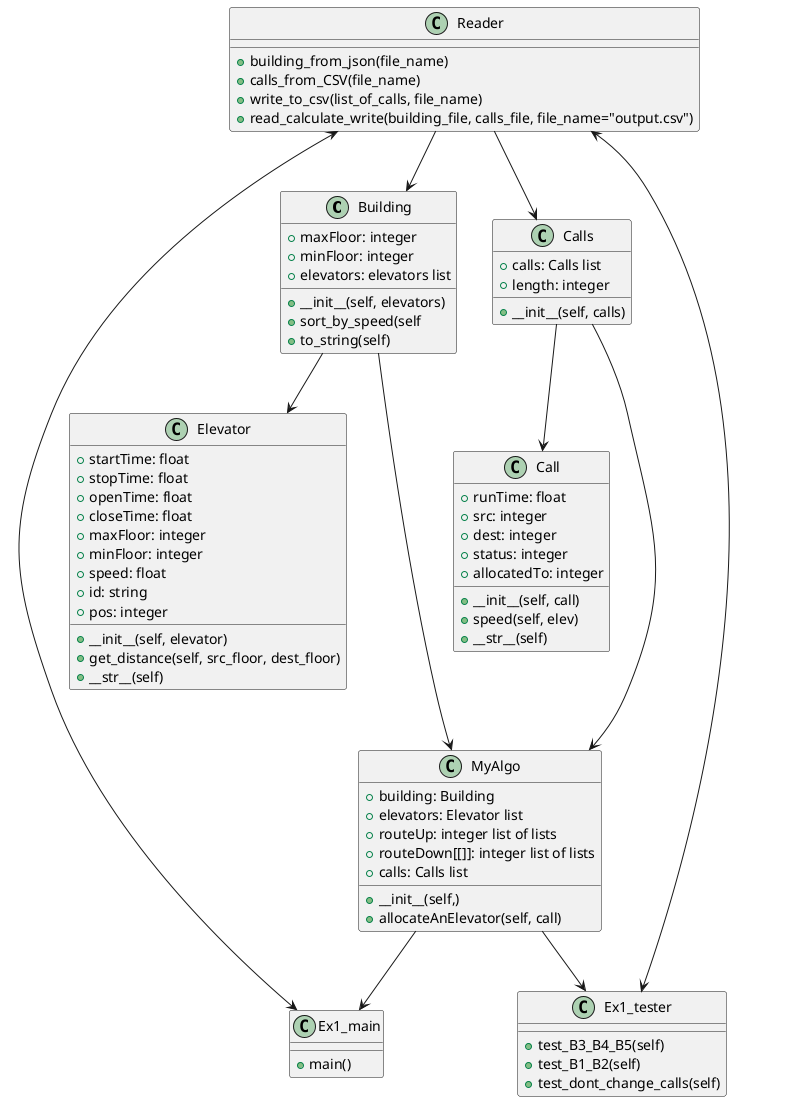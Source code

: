 @startuml
class Building {
+maxFloor: integer
+minFloor: integer
+elevators: elevators list
+__init__(self, elevators)
+sort_by_speed(self
+to_string(self)
}


class Elevator{
+startTime: float
+stopTime: float
+openTime: float
+closeTime: float
+maxFloor: integer
+minFloor: integer
+speed: float
+id: string
+pos: integer
+__init__(self, elevator)
+get_distance(self, src_floor, dest_floor)
+__str__(self)
}


class Call{
+runTime: float
+src: integer
+dest: integer
+status: integer
+allocatedTo: integer
+__init__(self, call)
+speed(self, elev)
+__str__(self)
}


class Calls{
+calls: Calls list
+length: integer
+__init__(self, calls)
}


class Reader{
+building_from_json(file_name)
+calls_from_CSV(file_name)
+write_to_csv(list_of_calls, file_name)
+read_calculate_write(building_file, calls_file, file_name="output.csv")
}


class Ex1_main{
+main()
}


class Ex1_tester{
+test_B3_B4_B5(self)
+test_B1_B2(self)
+test_dont_change_calls(self)
}


class MyAlgo {
+building: Building
+elevators: Elevator list
+routeUp: integer list of lists
+routeDown[[]]: integer list of lists
+calls: Calls list
+__init__(self,)
+allocateAnElevator(self, call)
    }

Building --> Elevator
Building ---> MyAlgo
Calls --> Call
Calls ---> MyAlgo
MyAlgo --> Ex1_main
MyAlgo --> Ex1_tester
Reader --> Calls
Reader --> Building
Reader <--> Ex1_tester
Reader <--> Ex1_main


@endum